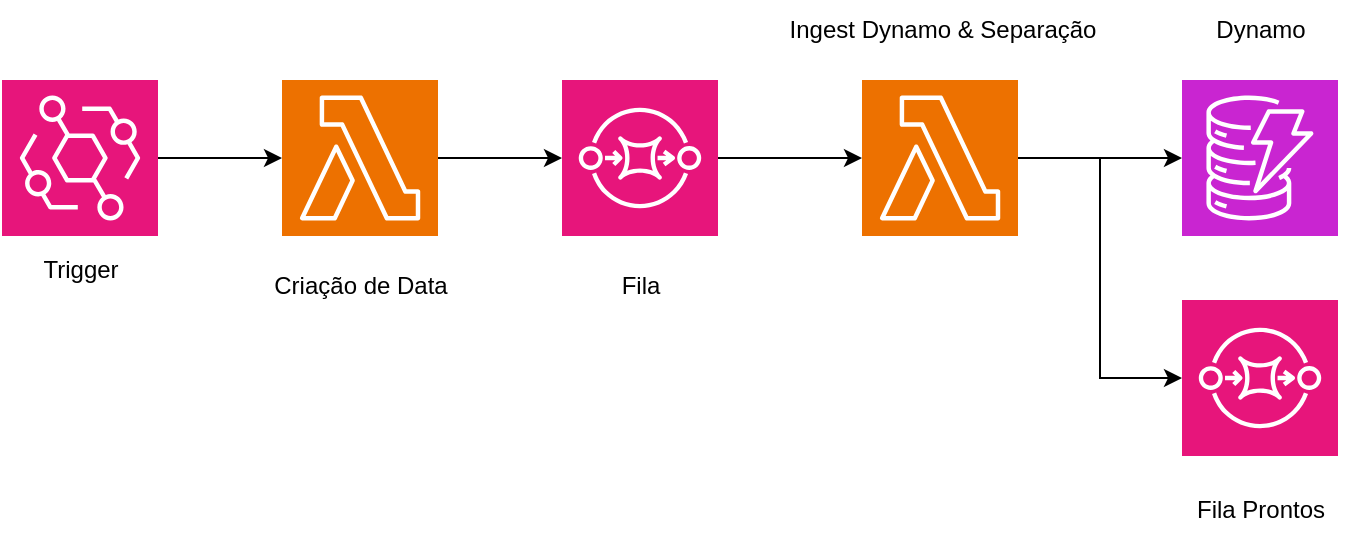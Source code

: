 <mxfile version="22.0.4" type="device">
  <diagram name="Página-1" id="yWGgcxP1JK57AMVzhqnZ">
    <mxGraphModel dx="934" dy="871" grid="0" gridSize="10" guides="1" tooltips="1" connect="1" arrows="1" fold="1" page="1" pageScale="1" pageWidth="827" pageHeight="1169" math="0" shadow="0">
      <root>
        <mxCell id="0" />
        <mxCell id="1" parent="0" />
        <mxCell id="vuLfsJHM-Cu6PaN7AqRP-3" style="edgeStyle=orthogonalEdgeStyle;rounded=0;orthogonalLoop=1;jettySize=auto;html=1;" edge="1" parent="1" source="vuLfsJHM-Cu6PaN7AqRP-1" target="vuLfsJHM-Cu6PaN7AqRP-2">
          <mxGeometry relative="1" as="geometry" />
        </mxCell>
        <mxCell id="vuLfsJHM-Cu6PaN7AqRP-1" value="" style="sketch=0;points=[[0,0,0],[0.25,0,0],[0.5,0,0],[0.75,0,0],[1,0,0],[0,1,0],[0.25,1,0],[0.5,1,0],[0.75,1,0],[1,1,0],[0,0.25,0],[0,0.5,0],[0,0.75,0],[1,0.25,0],[1,0.5,0],[1,0.75,0]];outlineConnect=0;fontColor=#232F3E;fillColor=#E7157B;strokeColor=#ffffff;dashed=0;verticalLabelPosition=bottom;verticalAlign=top;align=center;html=1;fontSize=12;fontStyle=0;aspect=fixed;shape=mxgraph.aws4.resourceIcon;resIcon=mxgraph.aws4.eventbridge;" vertex="1" parent="1">
          <mxGeometry x="95" y="209" width="78" height="78" as="geometry" />
        </mxCell>
        <mxCell id="vuLfsJHM-Cu6PaN7AqRP-5" style="edgeStyle=orthogonalEdgeStyle;rounded=0;orthogonalLoop=1;jettySize=auto;html=1;" edge="1" parent="1" source="vuLfsJHM-Cu6PaN7AqRP-2" target="vuLfsJHM-Cu6PaN7AqRP-4">
          <mxGeometry relative="1" as="geometry" />
        </mxCell>
        <mxCell id="vuLfsJHM-Cu6PaN7AqRP-2" value="" style="sketch=0;points=[[0,0,0],[0.25,0,0],[0.5,0,0],[0.75,0,0],[1,0,0],[0,1,0],[0.25,1,0],[0.5,1,0],[0.75,1,0],[1,1,0],[0,0.25,0],[0,0.5,0],[0,0.75,0],[1,0.25,0],[1,0.5,0],[1,0.75,0]];outlineConnect=0;fontColor=#232F3E;fillColor=#ED7100;strokeColor=#ffffff;dashed=0;verticalLabelPosition=bottom;verticalAlign=top;align=center;html=1;fontSize=12;fontStyle=0;aspect=fixed;shape=mxgraph.aws4.resourceIcon;resIcon=mxgraph.aws4.lambda;" vertex="1" parent="1">
          <mxGeometry x="235" y="209" width="78" height="78" as="geometry" />
        </mxCell>
        <mxCell id="vuLfsJHM-Cu6PaN7AqRP-4" value="" style="sketch=0;points=[[0,0,0],[0.25,0,0],[0.5,0,0],[0.75,0,0],[1,0,0],[0,1,0],[0.25,1,0],[0.5,1,0],[0.75,1,0],[1,1,0],[0,0.25,0],[0,0.5,0],[0,0.75,0],[1,0.25,0],[1,0.5,0],[1,0.75,0]];outlineConnect=0;fontColor=#232F3E;fillColor=#E7157B;strokeColor=#ffffff;dashed=0;verticalLabelPosition=bottom;verticalAlign=top;align=center;html=1;fontSize=12;fontStyle=0;aspect=fixed;shape=mxgraph.aws4.resourceIcon;resIcon=mxgraph.aws4.sqs;" vertex="1" parent="1">
          <mxGeometry x="375" y="209" width="78" height="78" as="geometry" />
        </mxCell>
        <mxCell id="vuLfsJHM-Cu6PaN7AqRP-6" value="" style="sketch=0;points=[[0,0,0],[0.25,0,0],[0.5,0,0],[0.75,0,0],[1,0,0],[0,1,0],[0.25,1,0],[0.5,1,0],[0.75,1,0],[1,1,0],[0,0.25,0],[0,0.5,0],[0,0.75,0],[1,0.25,0],[1,0.5,0],[1,0.75,0]];outlineConnect=0;fontColor=#232F3E;fillColor=#ED7100;strokeColor=#ffffff;dashed=0;verticalLabelPosition=bottom;verticalAlign=top;align=center;html=1;fontSize=12;fontStyle=0;aspect=fixed;shape=mxgraph.aws4.resourceIcon;resIcon=mxgraph.aws4.lambda;" vertex="1" parent="1">
          <mxGeometry x="525" y="209" width="78" height="78" as="geometry" />
        </mxCell>
        <mxCell id="vuLfsJHM-Cu6PaN7AqRP-7" style="edgeStyle=orthogonalEdgeStyle;rounded=0;orthogonalLoop=1;jettySize=auto;html=1;entryX=0;entryY=0.5;entryDx=0;entryDy=0;entryPerimeter=0;" edge="1" parent="1" source="vuLfsJHM-Cu6PaN7AqRP-4" target="vuLfsJHM-Cu6PaN7AqRP-6">
          <mxGeometry relative="1" as="geometry" />
        </mxCell>
        <mxCell id="vuLfsJHM-Cu6PaN7AqRP-8" value="" style="sketch=0;points=[[0,0,0],[0.25,0,0],[0.5,0,0],[0.75,0,0],[1,0,0],[0,1,0],[0.25,1,0],[0.5,1,0],[0.75,1,0],[1,1,0],[0,0.25,0],[0,0.5,0],[0,0.75,0],[1,0.25,0],[1,0.5,0],[1,0.75,0]];outlineConnect=0;fontColor=#232F3E;fillColor=#C925D1;strokeColor=#ffffff;dashed=0;verticalLabelPosition=bottom;verticalAlign=top;align=center;html=1;fontSize=12;fontStyle=0;aspect=fixed;shape=mxgraph.aws4.resourceIcon;resIcon=mxgraph.aws4.dynamodb;" vertex="1" parent="1">
          <mxGeometry x="685" y="209" width="78" height="78" as="geometry" />
        </mxCell>
        <mxCell id="vuLfsJHM-Cu6PaN7AqRP-9" style="edgeStyle=orthogonalEdgeStyle;rounded=0;orthogonalLoop=1;jettySize=auto;html=1;entryX=0;entryY=0.5;entryDx=0;entryDy=0;entryPerimeter=0;" edge="1" parent="1" source="vuLfsJHM-Cu6PaN7AqRP-6" target="vuLfsJHM-Cu6PaN7AqRP-8">
          <mxGeometry relative="1" as="geometry" />
        </mxCell>
        <mxCell id="vuLfsJHM-Cu6PaN7AqRP-10" value="" style="sketch=0;points=[[0,0,0],[0.25,0,0],[0.5,0,0],[0.75,0,0],[1,0,0],[0,1,0],[0.25,1,0],[0.5,1,0],[0.75,1,0],[1,1,0],[0,0.25,0],[0,0.5,0],[0,0.75,0],[1,0.25,0],[1,0.5,0],[1,0.75,0]];outlineConnect=0;fontColor=#232F3E;fillColor=#E7157B;strokeColor=#ffffff;dashed=0;verticalLabelPosition=bottom;verticalAlign=top;align=center;html=1;fontSize=12;fontStyle=0;aspect=fixed;shape=mxgraph.aws4.resourceIcon;resIcon=mxgraph.aws4.sqs;" vertex="1" parent="1">
          <mxGeometry x="685" y="319" width="78" height="78" as="geometry" />
        </mxCell>
        <mxCell id="vuLfsJHM-Cu6PaN7AqRP-11" style="edgeStyle=orthogonalEdgeStyle;rounded=0;orthogonalLoop=1;jettySize=auto;html=1;entryX=0;entryY=0.5;entryDx=0;entryDy=0;entryPerimeter=0;" edge="1" parent="1" source="vuLfsJHM-Cu6PaN7AqRP-6" target="vuLfsJHM-Cu6PaN7AqRP-10">
          <mxGeometry relative="1" as="geometry" />
        </mxCell>
        <mxCell id="vuLfsJHM-Cu6PaN7AqRP-12" value="Criação de Data" style="text;html=1;align=center;verticalAlign=middle;resizable=0;points=[];autosize=1;strokeColor=none;fillColor=none;" vertex="1" parent="1">
          <mxGeometry x="219" y="297" width="110" height="30" as="geometry" />
        </mxCell>
        <mxCell id="vuLfsJHM-Cu6PaN7AqRP-13" value="Fila" style="text;html=1;align=center;verticalAlign=middle;resizable=0;points=[];autosize=1;strokeColor=none;fillColor=none;" vertex="1" parent="1">
          <mxGeometry x="394" y="297" width="40" height="30" as="geometry" />
        </mxCell>
        <mxCell id="vuLfsJHM-Cu6PaN7AqRP-14" value="Ingest Dynamo &amp;amp; Separação" style="text;html=1;align=center;verticalAlign=middle;resizable=0;points=[];autosize=1;strokeColor=none;fillColor=none;" vertex="1" parent="1">
          <mxGeometry x="475" y="169" width="180" height="30" as="geometry" />
        </mxCell>
        <mxCell id="vuLfsJHM-Cu6PaN7AqRP-15" value="Dynamo" style="text;html=1;align=center;verticalAlign=middle;resizable=0;points=[];autosize=1;strokeColor=none;fillColor=none;" vertex="1" parent="1">
          <mxGeometry x="689" y="169" width="70" height="30" as="geometry" />
        </mxCell>
        <mxCell id="vuLfsJHM-Cu6PaN7AqRP-16" value="Fila Prontos" style="text;html=1;align=center;verticalAlign=middle;resizable=0;points=[];autosize=1;strokeColor=none;fillColor=none;" vertex="1" parent="1">
          <mxGeometry x="679" y="409" width="90" height="30" as="geometry" />
        </mxCell>
        <mxCell id="vuLfsJHM-Cu6PaN7AqRP-20" value="Trigger" style="text;html=1;align=center;verticalAlign=middle;resizable=0;points=[];autosize=1;strokeColor=none;fillColor=none;" vertex="1" parent="1">
          <mxGeometry x="104" y="289" width="60" height="30" as="geometry" />
        </mxCell>
      </root>
    </mxGraphModel>
  </diagram>
</mxfile>
